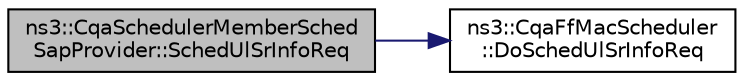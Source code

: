 digraph "ns3::CqaSchedulerMemberSchedSapProvider::SchedUlSrInfoReq"
{
  edge [fontname="Helvetica",fontsize="10",labelfontname="Helvetica",labelfontsize="10"];
  node [fontname="Helvetica",fontsize="10",shape=record];
  rankdir="LR";
  Node1 [label="ns3::CqaSchedulerMemberSched\lSapProvider::SchedUlSrInfoReq",height=0.2,width=0.4,color="black", fillcolor="grey75", style="filled", fontcolor="black"];
  Node1 -> Node2 [color="midnightblue",fontsize="10",style="solid"];
  Node2 [label="ns3::CqaFfMacScheduler\l::DoSchedUlSrInfoReq",height=0.2,width=0.4,color="black", fillcolor="white", style="filled",URL="$d7/d75/classns3_1_1CqaFfMacScheduler.html#a14bd70c9b3bf629d64194171bdc00ce1"];
}
